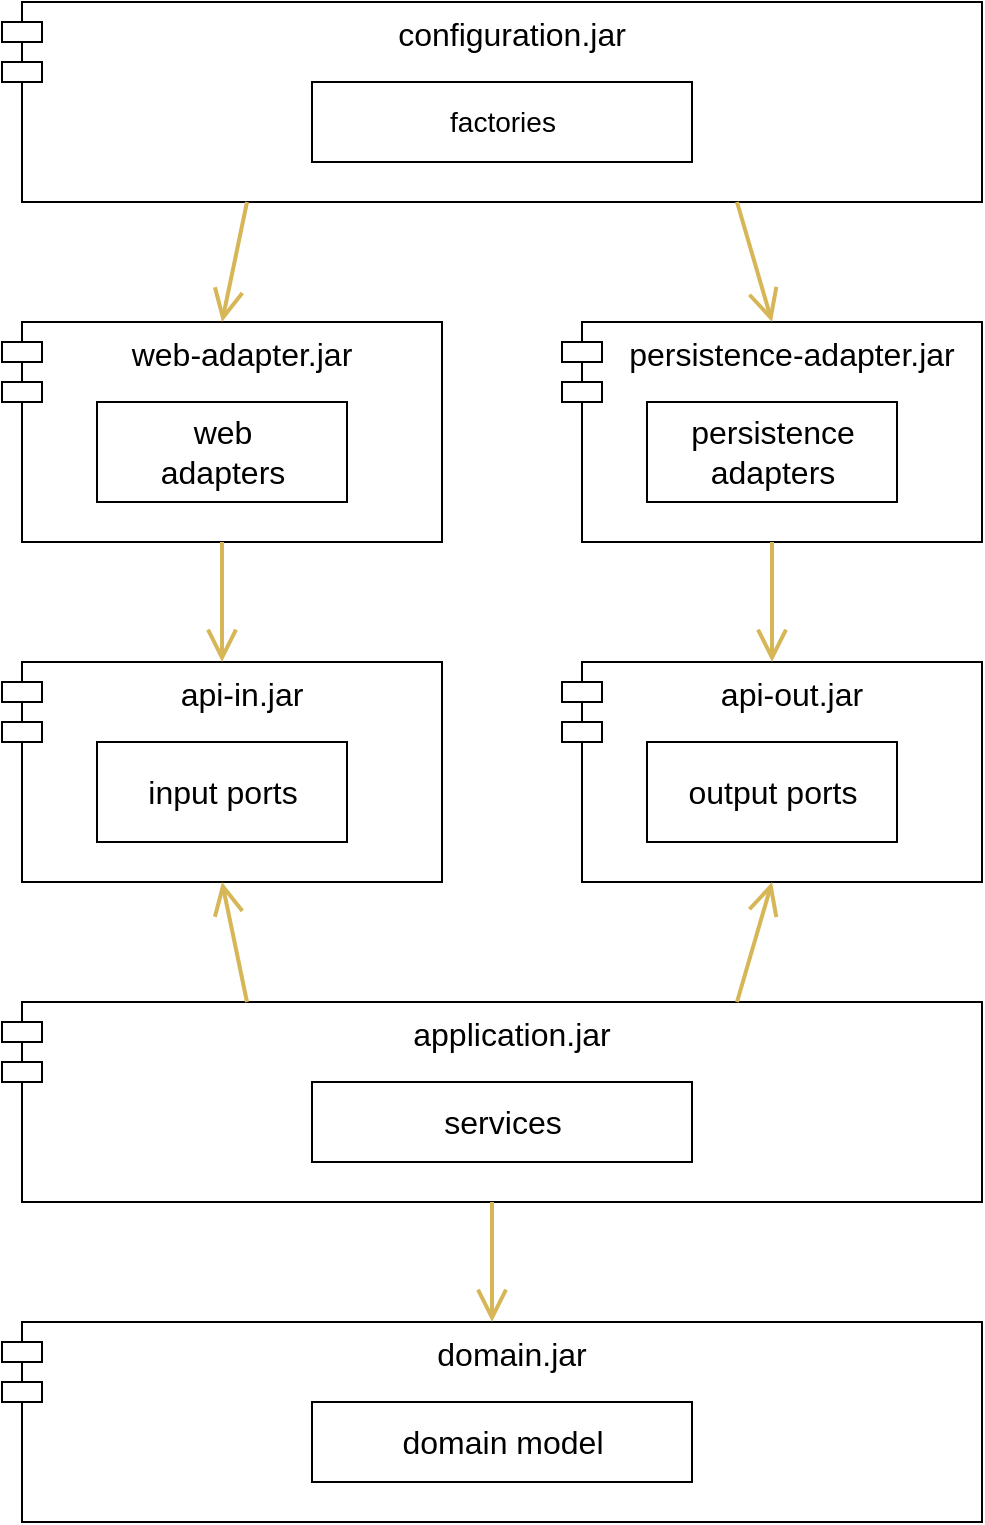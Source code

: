 <mxfile version="14.6.13" type="device"><diagram id="6GEf30ZUJlvTG3hTVNuq" name="Page-1"><mxGraphModel dx="1342" dy="823" grid="1" gridSize="10" guides="1" tooltips="1" connect="1" arrows="1" fold="1" page="1" pageScale="1" pageWidth="1100" pageHeight="850" math="0" shadow="0"><root><mxCell id="0"/><mxCell id="1" parent="0"/><mxCell id="6RpItVUBrzTZmFjzeeS3-1" value="configuration.jar" style="shape=module;align=left;spacingLeft=20;align=center;verticalAlign=top;fontSize=16;fillColor=none;" vertex="1" parent="1"><mxGeometry x="310" y="20" width="490" height="100" as="geometry"/></mxCell><mxCell id="6RpItVUBrzTZmFjzeeS3-2" value="factories" style="html=1;fontSize=14;fillColor=none;" vertex="1" parent="1"><mxGeometry x="465" y="60" width="190" height="40" as="geometry"/></mxCell><mxCell id="6RpItVUBrzTZmFjzeeS3-3" value="web-adapter.jar" style="shape=module;align=left;spacingLeft=20;align=center;verticalAlign=top;fontSize=16;fillColor=none;" vertex="1" parent="1"><mxGeometry x="310" y="180" width="220" height="110" as="geometry"/></mxCell><mxCell id="6RpItVUBrzTZmFjzeeS3-4" value="web &lt;br style=&quot;font-size: 16px;&quot;&gt;adapters" style="html=1;fontSize=16;fillColor=none;" vertex="1" parent="1"><mxGeometry x="357.5" y="220" width="125" height="50" as="geometry"/></mxCell><mxCell id="6RpItVUBrzTZmFjzeeS3-5" value="persistence-adapter.jar" style="shape=module;align=left;spacingLeft=20;align=center;verticalAlign=top;fontSize=16;fillColor=none;" vertex="1" parent="1"><mxGeometry x="590" y="180" width="210" height="110" as="geometry"/></mxCell><mxCell id="6RpItVUBrzTZmFjzeeS3-6" value="persistence&lt;br style=&quot;font-size: 16px;&quot;&gt;adapters" style="html=1;fontSize=16;fillColor=none;" vertex="1" parent="1"><mxGeometry x="632.5" y="220" width="125" height="50" as="geometry"/></mxCell><mxCell id="6RpItVUBrzTZmFjzeeS3-7" value="api-in.jar" style="shape=module;align=left;spacingLeft=20;align=center;verticalAlign=top;fontSize=16;fillColor=none;" vertex="1" parent="1"><mxGeometry x="310" y="350" width="220" height="110" as="geometry"/></mxCell><mxCell id="6RpItVUBrzTZmFjzeeS3-8" value="input ports" style="html=1;fontSize=16;fillColor=none;" vertex="1" parent="1"><mxGeometry x="357.5" y="390" width="125" height="50" as="geometry"/></mxCell><mxCell id="6RpItVUBrzTZmFjzeeS3-9" value="api-out.jar" style="shape=module;align=left;spacingLeft=20;align=center;verticalAlign=top;fontSize=16;fillColor=none;" vertex="1" parent="1"><mxGeometry x="590" y="350" width="210" height="110" as="geometry"/></mxCell><mxCell id="6RpItVUBrzTZmFjzeeS3-10" value="output ports" style="html=1;fontSize=16;fillColor=none;" vertex="1" parent="1"><mxGeometry x="632.5" y="390" width="125" height="50" as="geometry"/></mxCell><mxCell id="6RpItVUBrzTZmFjzeeS3-13" value="application.jar" style="shape=module;align=left;spacingLeft=20;align=center;verticalAlign=top;fontSize=16;fillColor=none;" vertex="1" parent="1"><mxGeometry x="310" y="520" width="490" height="100" as="geometry"/></mxCell><mxCell id="6RpItVUBrzTZmFjzeeS3-14" value="services" style="html=1;fontSize=16;fillColor=none;" vertex="1" parent="1"><mxGeometry x="465" y="560" width="190" height="40" as="geometry"/></mxCell><mxCell id="6RpItVUBrzTZmFjzeeS3-15" value="domain.jar" style="shape=module;align=left;spacingLeft=20;align=center;verticalAlign=top;fontSize=16;fillColor=none;" vertex="1" parent="1"><mxGeometry x="310" y="680" width="490" height="100" as="geometry"/></mxCell><mxCell id="6RpItVUBrzTZmFjzeeS3-16" value="domain model" style="html=1;fontSize=16;fillColor=none;" vertex="1" parent="1"><mxGeometry x="465" y="720" width="190" height="40" as="geometry"/></mxCell><mxCell id="6RpItVUBrzTZmFjzeeS3-21" value="" style="endArrow=open;endFill=1;endSize=12;html=1;fontSize=16;entryX=0.5;entryY=0;entryDx=0;entryDy=0;strokeWidth=2;fillColor=#fff2cc;strokeColor=#d6b656;exitX=0.25;exitY=1;exitDx=0;exitDy=0;" edge="1" parent="1" source="6RpItVUBrzTZmFjzeeS3-1" target="6RpItVUBrzTZmFjzeeS3-3"><mxGeometry width="160" relative="1" as="geometry"><mxPoint x="480" y="140" as="sourcePoint"/><mxPoint x="430" y="160" as="targetPoint"/></mxGeometry></mxCell><mxCell id="6RpItVUBrzTZmFjzeeS3-22" value="" style="endArrow=open;endFill=1;endSize=12;html=1;fontSize=16;entryX=0.5;entryY=0;entryDx=0;entryDy=0;strokeWidth=2;fillColor=#fff2cc;strokeColor=#d6b656;exitX=0.75;exitY=1;exitDx=0;exitDy=0;" edge="1" parent="1" source="6RpItVUBrzTZmFjzeeS3-1" target="6RpItVUBrzTZmFjzeeS3-5"><mxGeometry width="160" relative="1" as="geometry"><mxPoint x="952.5" y="130" as="sourcePoint"/><mxPoint x="940" y="190" as="targetPoint"/></mxGeometry></mxCell><mxCell id="6RpItVUBrzTZmFjzeeS3-23" value="" style="endArrow=open;endFill=1;endSize=12;html=1;fontSize=16;entryX=0.5;entryY=0;entryDx=0;entryDy=0;strokeWidth=2;fillColor=#fff2cc;strokeColor=#d6b656;exitX=0.5;exitY=1;exitDx=0;exitDy=0;" edge="1" parent="1" source="6RpItVUBrzTZmFjzeeS3-3" target="6RpItVUBrzTZmFjzeeS3-7"><mxGeometry width="160" relative="1" as="geometry"><mxPoint x="170" y="270" as="sourcePoint"/><mxPoint x="187.5" y="330" as="targetPoint"/></mxGeometry></mxCell><mxCell id="6RpItVUBrzTZmFjzeeS3-24" value="" style="endArrow=open;endFill=1;endSize=12;html=1;fontSize=16;entryX=0.5;entryY=0;entryDx=0;entryDy=0;strokeWidth=2;fillColor=#fff2cc;strokeColor=#d6b656;exitX=0.5;exitY=1;exitDx=0;exitDy=0;" edge="1" parent="1" source="6RpItVUBrzTZmFjzeeS3-5" target="6RpItVUBrzTZmFjzeeS3-9"><mxGeometry width="160" relative="1" as="geometry"><mxPoint x="880" y="320" as="sourcePoint"/><mxPoint x="897.5" y="380" as="targetPoint"/></mxGeometry></mxCell><mxCell id="6RpItVUBrzTZmFjzeeS3-25" value="" style="endArrow=open;endFill=1;endSize=12;html=1;fontSize=16;entryX=0.5;entryY=1;entryDx=0;entryDy=0;strokeWidth=2;fillColor=#fff2cc;strokeColor=#d6b656;exitX=0.25;exitY=0;exitDx=0;exitDy=0;" edge="1" parent="1" source="6RpItVUBrzTZmFjzeeS3-13" target="6RpItVUBrzTZmFjzeeS3-7"><mxGeometry width="160" relative="1" as="geometry"><mxPoint x="220" y="410" as="sourcePoint"/><mxPoint x="220" y="470" as="targetPoint"/></mxGeometry></mxCell><mxCell id="6RpItVUBrzTZmFjzeeS3-26" value="" style="endArrow=open;endFill=1;endSize=12;html=1;fontSize=16;entryX=0.5;entryY=1;entryDx=0;entryDy=0;strokeWidth=2;fillColor=#fff2cc;strokeColor=#d6b656;exitX=0.75;exitY=0;exitDx=0;exitDy=0;" edge="1" parent="1" source="6RpItVUBrzTZmFjzeeS3-13" target="6RpItVUBrzTZmFjzeeS3-9"><mxGeometry width="160" relative="1" as="geometry"><mxPoint x="980" y="600" as="sourcePoint"/><mxPoint x="980" y="500" as="targetPoint"/></mxGeometry></mxCell><mxCell id="6RpItVUBrzTZmFjzeeS3-27" value="" style="endArrow=open;endFill=1;endSize=12;html=1;fontSize=16;entryX=0.5;entryY=0;entryDx=0;entryDy=0;strokeWidth=2;fillColor=#fff2cc;strokeColor=#d6b656;exitX=0.5;exitY=1;exitDx=0;exitDy=0;" edge="1" parent="1" source="6RpItVUBrzTZmFjzeeS3-13" target="6RpItVUBrzTZmFjzeeS3-15"><mxGeometry width="160" relative="1" as="geometry"><mxPoint x="910" y="560" as="sourcePoint"/><mxPoint x="927.5" y="500" as="targetPoint"/></mxGeometry></mxCell></root></mxGraphModel></diagram></mxfile>